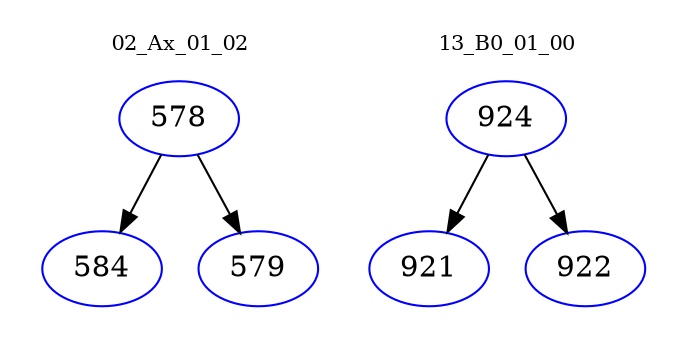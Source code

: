 digraph{
subgraph cluster_0 {
color = white
label = "02_Ax_01_02";
fontsize=10;
T0_578 [label="578", color="blue"]
T0_578 -> T0_584 [color="black"]
T0_584 [label="584", color="blue"]
T0_578 -> T0_579 [color="black"]
T0_579 [label="579", color="blue"]
}
subgraph cluster_1 {
color = white
label = "13_B0_01_00";
fontsize=10;
T1_924 [label="924", color="blue"]
T1_924 -> T1_921 [color="black"]
T1_921 [label="921", color="blue"]
T1_924 -> T1_922 [color="black"]
T1_922 [label="922", color="blue"]
}
}
